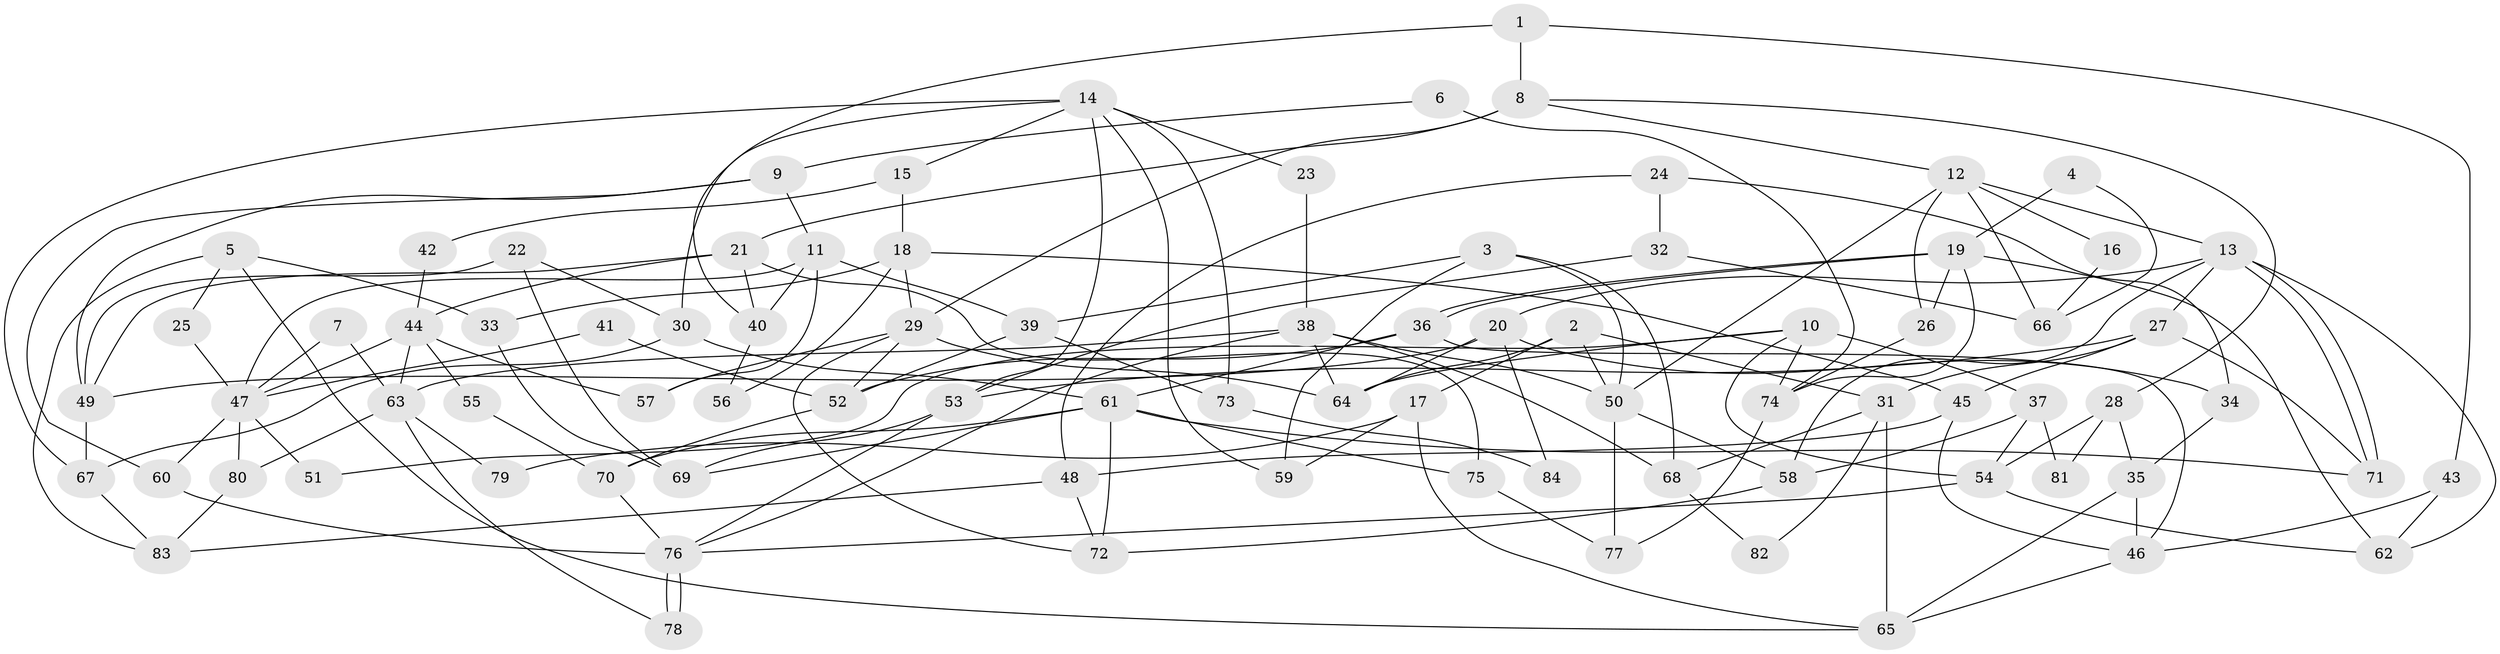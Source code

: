 // Generated by graph-tools (version 1.1) at 2025/11/02/27/25 16:11:24]
// undirected, 84 vertices, 168 edges
graph export_dot {
graph [start="1"]
  node [color=gray90,style=filled];
  1;
  2;
  3;
  4;
  5;
  6;
  7;
  8;
  9;
  10;
  11;
  12;
  13;
  14;
  15;
  16;
  17;
  18;
  19;
  20;
  21;
  22;
  23;
  24;
  25;
  26;
  27;
  28;
  29;
  30;
  31;
  32;
  33;
  34;
  35;
  36;
  37;
  38;
  39;
  40;
  41;
  42;
  43;
  44;
  45;
  46;
  47;
  48;
  49;
  50;
  51;
  52;
  53;
  54;
  55;
  56;
  57;
  58;
  59;
  60;
  61;
  62;
  63;
  64;
  65;
  66;
  67;
  68;
  69;
  70;
  71;
  72;
  73;
  74;
  75;
  76;
  77;
  78;
  79;
  80;
  81;
  82;
  83;
  84;
  1 -- 43;
  1 -- 8;
  1 -- 40;
  2 -- 64;
  2 -- 50;
  2 -- 17;
  2 -- 31;
  3 -- 59;
  3 -- 50;
  3 -- 39;
  3 -- 68;
  4 -- 19;
  4 -- 66;
  5 -- 83;
  5 -- 65;
  5 -- 25;
  5 -- 33;
  6 -- 74;
  6 -- 9;
  7 -- 47;
  7 -- 63;
  8 -- 12;
  8 -- 29;
  8 -- 21;
  8 -- 28;
  9 -- 60;
  9 -- 11;
  9 -- 49;
  10 -- 74;
  10 -- 64;
  10 -- 37;
  10 -- 51;
  10 -- 54;
  11 -- 39;
  11 -- 40;
  11 -- 47;
  11 -- 57;
  12 -- 50;
  12 -- 13;
  12 -- 16;
  12 -- 26;
  12 -- 66;
  13 -- 71;
  13 -- 71;
  13 -- 62;
  13 -- 20;
  13 -- 27;
  13 -- 58;
  14 -- 67;
  14 -- 53;
  14 -- 15;
  14 -- 23;
  14 -- 30;
  14 -- 59;
  14 -- 73;
  15 -- 18;
  15 -- 42;
  16 -- 66;
  17 -- 65;
  17 -- 59;
  17 -- 79;
  18 -- 33;
  18 -- 29;
  18 -- 45;
  18 -- 56;
  19 -- 26;
  19 -- 36;
  19 -- 36;
  19 -- 62;
  19 -- 74;
  20 -- 64;
  20 -- 34;
  20 -- 49;
  20 -- 84;
  21 -- 49;
  21 -- 40;
  21 -- 44;
  21 -- 75;
  22 -- 49;
  22 -- 30;
  22 -- 69;
  23 -- 38;
  24 -- 34;
  24 -- 48;
  24 -- 32;
  25 -- 47;
  26 -- 74;
  27 -- 31;
  27 -- 45;
  27 -- 53;
  27 -- 71;
  28 -- 54;
  28 -- 35;
  28 -- 81;
  29 -- 52;
  29 -- 72;
  29 -- 57;
  29 -- 64;
  30 -- 61;
  30 -- 67;
  31 -- 65;
  31 -- 68;
  31 -- 82;
  32 -- 53;
  32 -- 66;
  33 -- 69;
  34 -- 35;
  35 -- 46;
  35 -- 65;
  36 -- 61;
  36 -- 46;
  36 -- 52;
  37 -- 58;
  37 -- 54;
  37 -- 81;
  38 -- 68;
  38 -- 76;
  38 -- 50;
  38 -- 63;
  38 -- 64;
  39 -- 52;
  39 -- 73;
  40 -- 56;
  41 -- 47;
  41 -- 52;
  42 -- 44;
  43 -- 62;
  43 -- 46;
  44 -- 57;
  44 -- 47;
  44 -- 55;
  44 -- 63;
  45 -- 46;
  45 -- 48;
  46 -- 65;
  47 -- 51;
  47 -- 60;
  47 -- 80;
  48 -- 83;
  48 -- 72;
  49 -- 67;
  50 -- 58;
  50 -- 77;
  52 -- 70;
  53 -- 76;
  53 -- 69;
  54 -- 62;
  54 -- 76;
  55 -- 70;
  58 -- 72;
  60 -- 76;
  61 -- 71;
  61 -- 69;
  61 -- 70;
  61 -- 72;
  61 -- 75;
  63 -- 78;
  63 -- 79;
  63 -- 80;
  67 -- 83;
  68 -- 82;
  70 -- 76;
  73 -- 84;
  74 -- 77;
  75 -- 77;
  76 -- 78;
  76 -- 78;
  80 -- 83;
}
